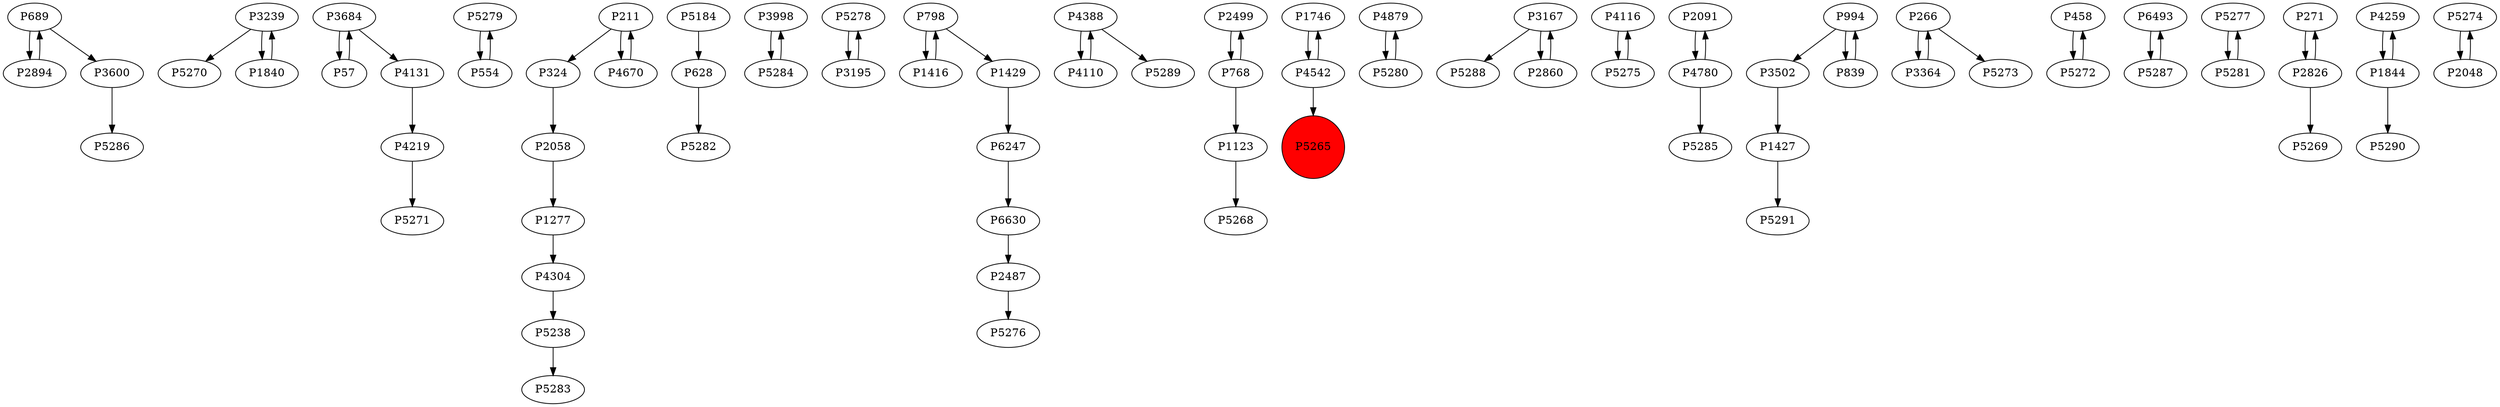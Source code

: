 digraph {
	P689 -> P2894
	P3239 -> P5270
	P4131 -> P4219
	P5279 -> P554
	P1277 -> P4304
	P5184 -> P628
	P3998 -> P5284
	P4219 -> P5271
	P5278 -> P3195
	P2487 -> P5276
	P4388 -> P4110
	P2499 -> P768
	P2894 -> P689
	P1746 -> P4542
	P4879 -> P5280
	P768 -> P2499
	P1416 -> P798
	P3600 -> P5286
	P211 -> P324
	P324 -> P2058
	P3167 -> P5288
	P4116 -> P5275
	P1840 -> P3239
	P798 -> P1416
	P2091 -> P4780
	P994 -> P3502
	P1123 -> P5268
	P1429 -> P6247
	P4670 -> P211
	P266 -> P3364
	P57 -> P3684
	P3364 -> P266
	P458 -> P5272
	P5238 -> P5283
	P994 -> P839
	P4780 -> P5285
	P3502 -> P1427
	P1427 -> P5291
	P4388 -> P5289
	P5280 -> P4879
	P6493 -> P5287
	P5277 -> P5281
	P3239 -> P1840
	P271 -> P2826
	P4259 -> P1844
	P4542 -> P5265
	P5272 -> P458
	P4110 -> P4388
	P5274 -> P2048
	P554 -> P5279
	P266 -> P5273
	P628 -> P5282
	P5287 -> P6493
	P3195 -> P5278
	P2048 -> P5274
	P6247 -> P6630
	P3684 -> P57
	P2058 -> P1277
	P2860 -> P3167
	P6630 -> P2487
	P4542 -> P1746
	P768 -> P1123
	P4780 -> P2091
	P5281 -> P5277
	P2826 -> P5269
	P4304 -> P5238
	P839 -> P994
	P1844 -> P4259
	P5284 -> P3998
	P798 -> P1429
	P5275 -> P4116
	P689 -> P3600
	P1844 -> P5290
	P2826 -> P271
	P211 -> P4670
	P3167 -> P2860
	P3684 -> P4131
	P5265 [shape=circle]
	P5265 [style=filled]
	P5265 [fillcolor=red]
}